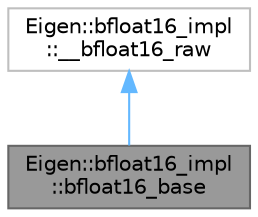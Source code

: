 digraph "Eigen::bfloat16_impl::bfloat16_base"
{
 // LATEX_PDF_SIZE
  bgcolor="transparent";
  edge [fontname=Helvetica,fontsize=10,labelfontname=Helvetica,labelfontsize=10];
  node [fontname=Helvetica,fontsize=10,shape=box,height=0.2,width=0.4];
  Node1 [id="Node000001",label="Eigen::bfloat16_impl\l::bfloat16_base",height=0.2,width=0.4,color="gray40", fillcolor="grey60", style="filled", fontcolor="black",tooltip=" "];
  Node2 -> Node1 [id="edge2_Node000001_Node000002",dir="back",color="steelblue1",style="solid",tooltip=" "];
  Node2 [id="Node000002",label="Eigen::bfloat16_impl\l::__bfloat16_raw",height=0.2,width=0.4,color="grey75", fillcolor="white", style="filled",URL="$structEigen_1_1bfloat16__impl_1_1____bfloat16__raw.html",tooltip=" "];
}
